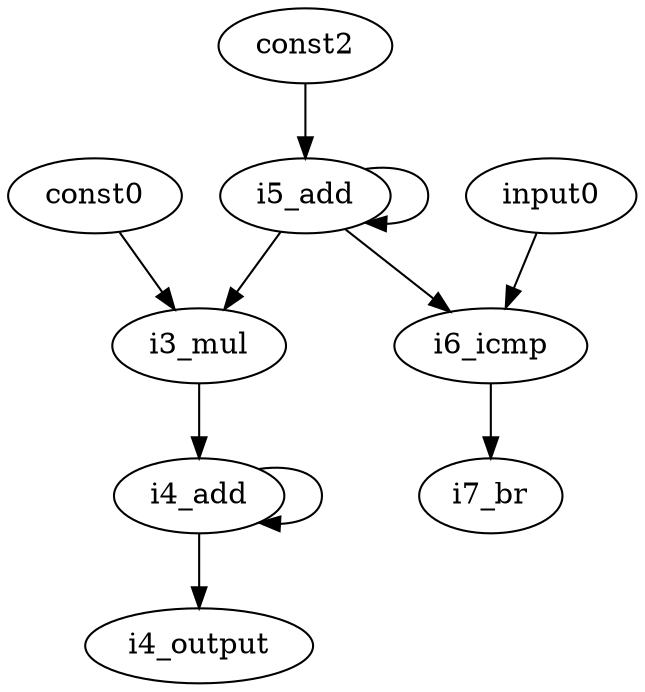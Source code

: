 digraph "G" {
const0 [opcode=const, constVal="0"];
i3_mul [opcode=mul];
i4_add [opcode=add];
const2 [opcode=const, constVal="1"];
i5_add [opcode=add];
input0 [opcode=input];
i6_icmp [opcode=icmp];
i7_br [opcode="io_width_1", original_opcode=br];
i4_output [opcode=output];
const0 -> i3_mul [operand=any2input];
i3_mul -> i4_add [operand=any2input];
i4_add -> i4_output;
i4_add -> i4_add [operand=LHS];
const2 -> i5_add [operand=any2input];
i5_add -> i6_icmp [operand=LHS];
i5_add -> i3_mul [operand=any2input];
i5_add -> i5_add [operand=any2input];
input0 -> i6_icmp [operand=RHS];
i6_icmp -> i7_br [operand="branch_cond"];
}
